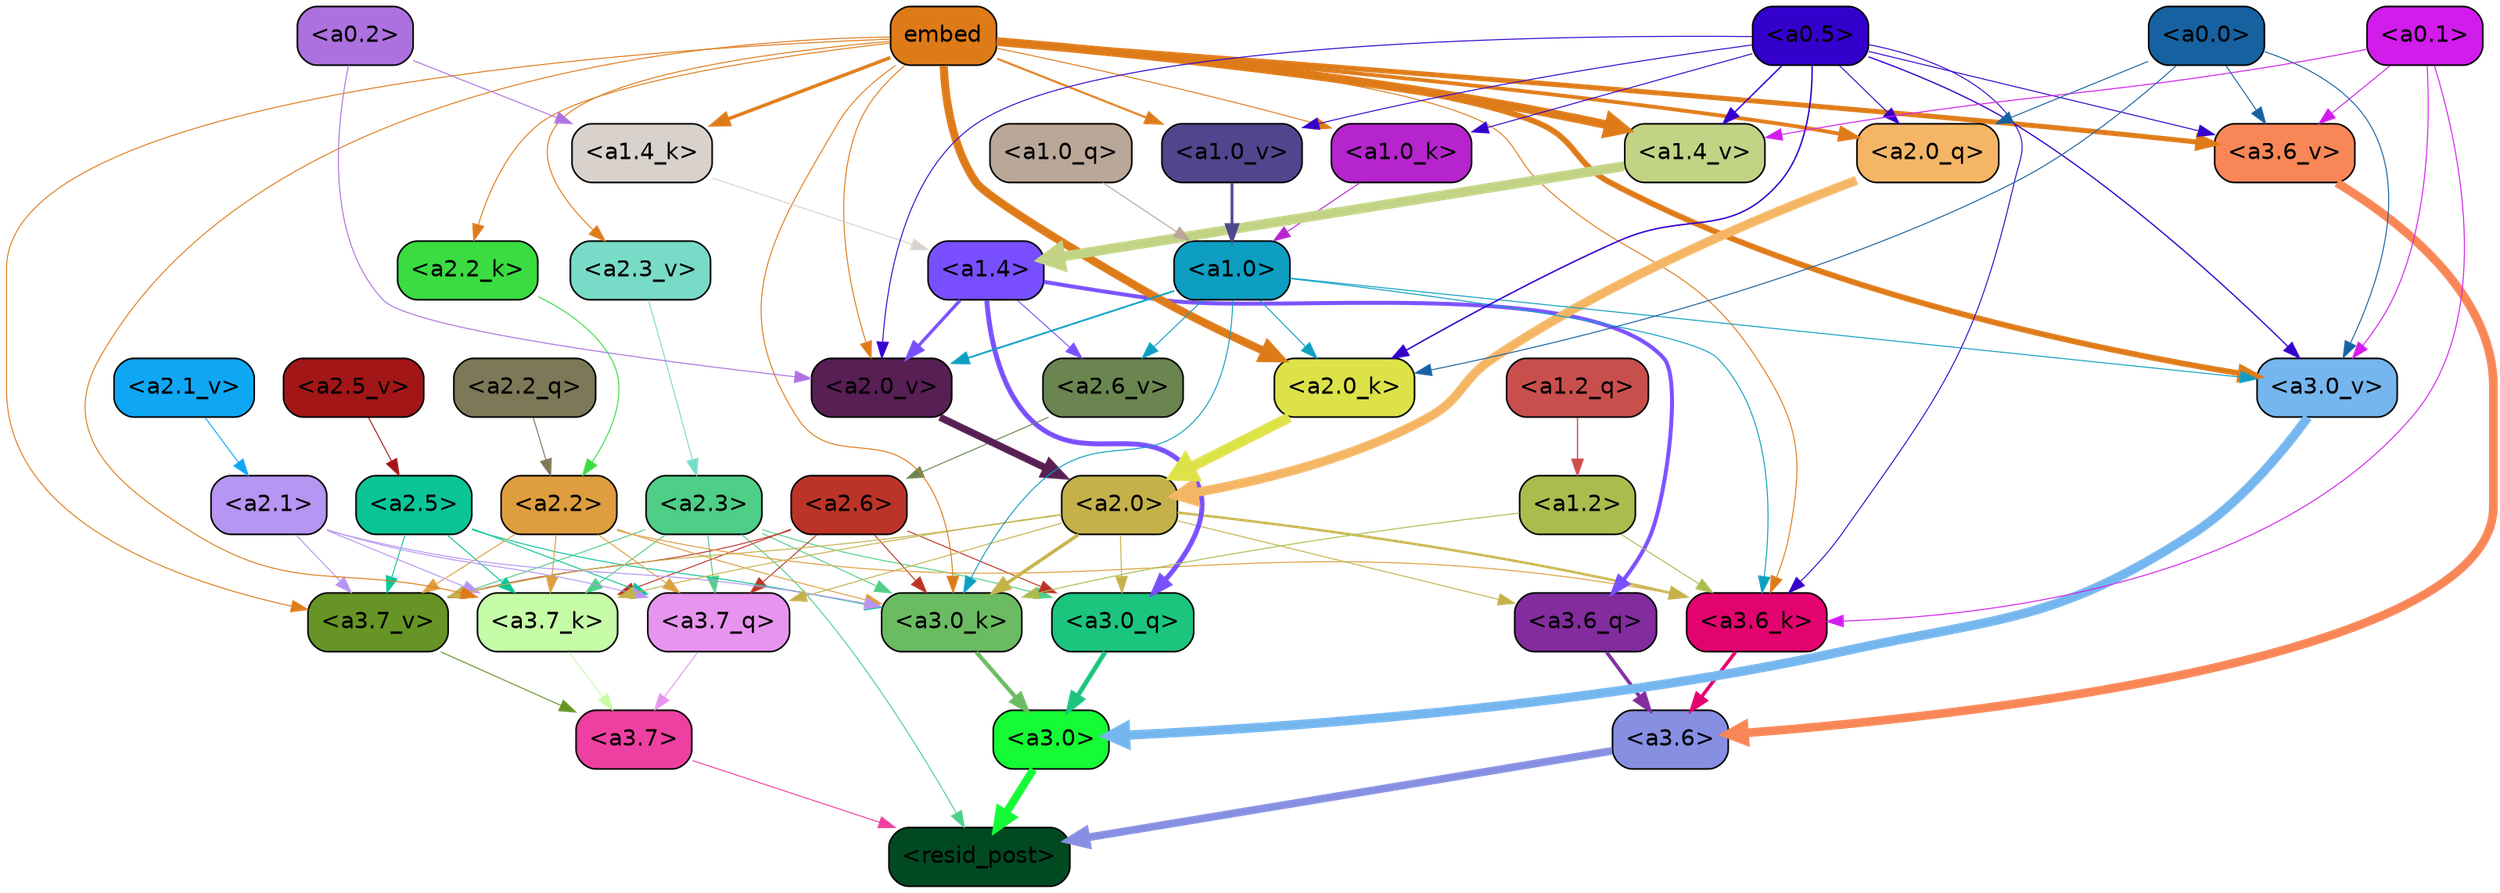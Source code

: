 strict digraph "" {
	graph [bgcolor=transparent,
		layout=dot,
		overlap=false,
		splines=true
	];
	"<a3.7>"	[color=black,
		fillcolor="#ee40a1",
		fontname=Helvetica,
		shape=box,
		style="filled, rounded"];
	"<resid_post>"	[color=black,
		fillcolor="#014a21",
		fontname=Helvetica,
		shape=box,
		style="filled, rounded"];
	"<a3.7>" -> "<resid_post>"	[color="#ee40a1",
		penwidth=0.6];
	"<a3.6>"	[color=black,
		fillcolor="#868fe2",
		fontname=Helvetica,
		shape=box,
		style="filled, rounded"];
	"<a3.6>" -> "<resid_post>"	[color="#868fe2",
		penwidth=4.7534414529800415];
	"<a3.0>"	[color=black,
		fillcolor="#15fb35",
		fontname=Helvetica,
		shape=box,
		style="filled, rounded"];
	"<a3.0>" -> "<resid_post>"	[color="#15fb35",
		penwidth=4.898576855659485];
	"<a2.3>"	[color=black,
		fillcolor="#4fce88",
		fontname=Helvetica,
		shape=box,
		style="filled, rounded"];
	"<a2.3>" -> "<resid_post>"	[color="#4fce88",
		penwidth=0.6];
	"<a3.7_q>"	[color=black,
		fillcolor="#e794ee",
		fontname=Helvetica,
		shape=box,
		style="filled, rounded"];
	"<a2.3>" -> "<a3.7_q>"	[color="#4fce88",
		penwidth=0.6];
	"<a3.0_q>"	[color=black,
		fillcolor="#1bc57e",
		fontname=Helvetica,
		shape=box,
		style="filled, rounded"];
	"<a2.3>" -> "<a3.0_q>"	[color="#4fce88",
		penwidth=0.6];
	"<a3.7_k>"	[color=black,
		fillcolor="#c6fba8",
		fontname=Helvetica,
		shape=box,
		style="filled, rounded"];
	"<a2.3>" -> "<a3.7_k>"	[color="#4fce88",
		penwidth=0.6];
	"<a3.0_k>"	[color=black,
		fillcolor="#6bbb62",
		fontname=Helvetica,
		shape=box,
		style="filled, rounded"];
	"<a2.3>" -> "<a3.0_k>"	[color="#4fce88",
		penwidth=0.6];
	"<a3.7_v>"	[color=black,
		fillcolor="#679426",
		fontname=Helvetica,
		shape=box,
		style="filled, rounded"];
	"<a2.3>" -> "<a3.7_v>"	[color="#4fce88",
		penwidth=0.6];
	"<a3.7_q>" -> "<a3.7>"	[color="#e794ee",
		penwidth=0.6];
	"<a3.6_q>"	[color=black,
		fillcolor="#822c9e",
		fontname=Helvetica,
		shape=box,
		style="filled, rounded"];
	"<a3.6_q>" -> "<a3.6>"	[color="#822c9e",
		penwidth=2.160832464694977];
	"<a3.0_q>" -> "<a3.0>"	[color="#1bc57e",
		penwidth=2.870753765106201];
	"<a3.7_k>" -> "<a3.7>"	[color="#c6fba8",
		penwidth=0.6];
	"<a3.6_k>"	[color=black,
		fillcolor="#e3036e",
		fontname=Helvetica,
		shape=box,
		style="filled, rounded"];
	"<a3.6_k>" -> "<a3.6>"	[color="#e3036e",
		penwidth=2.13908451795578];
	"<a3.0_k>" -> "<a3.0>"	[color="#6bbb62",
		penwidth=2.520303964614868];
	"<a3.7_v>" -> "<a3.7>"	[color="#679426",
		penwidth=0.6];
	"<a3.6_v>"	[color=black,
		fillcolor="#f88657",
		fontname=Helvetica,
		shape=box,
		style="filled, rounded"];
	"<a3.6_v>" -> "<a3.6>"	[color="#f88657",
		penwidth=5.297133803367615];
	"<a3.0_v>"	[color=black,
		fillcolor="#75b6ee",
		fontname=Helvetica,
		shape=box,
		style="filled, rounded"];
	"<a3.0_v>" -> "<a3.0>"	[color="#75b6ee",
		penwidth=5.680712580680847];
	"<a2.6>"	[color=black,
		fillcolor="#bc3427",
		fontname=Helvetica,
		shape=box,
		style="filled, rounded"];
	"<a2.6>" -> "<a3.7_q>"	[color="#bc3427",
		penwidth=0.6];
	"<a2.6>" -> "<a3.0_q>"	[color="#bc3427",
		penwidth=0.6];
	"<a2.6>" -> "<a3.7_k>"	[color="#bc3427",
		penwidth=0.6];
	"<a2.6>" -> "<a3.0_k>"	[color="#bc3427",
		penwidth=0.6];
	"<a2.6>" -> "<a3.7_v>"	[color="#bc3427",
		penwidth=0.6];
	"<a2.5>"	[color=black,
		fillcolor="#0bc497",
		fontname=Helvetica,
		shape=box,
		style="filled, rounded"];
	"<a2.5>" -> "<a3.7_q>"	[color="#0bc497",
		penwidth=0.6];
	"<a2.5>" -> "<a3.7_k>"	[color="#0bc497",
		penwidth=0.6];
	"<a2.5>" -> "<a3.0_k>"	[color="#0bc497",
		penwidth=0.6];
	"<a2.5>" -> "<a3.7_v>"	[color="#0bc497",
		penwidth=0.6];
	"<a2.2>"	[color=black,
		fillcolor="#de9d3e",
		fontname=Helvetica,
		shape=box,
		style="filled, rounded"];
	"<a2.2>" -> "<a3.7_q>"	[color="#de9d3e",
		penwidth=0.6];
	"<a2.2>" -> "<a3.7_k>"	[color="#de9d3e",
		penwidth=0.6];
	"<a2.2>" -> "<a3.6_k>"	[color="#de9d3e",
		penwidth=0.6];
	"<a2.2>" -> "<a3.0_k>"	[color="#de9d3e",
		penwidth=0.6];
	"<a2.2>" -> "<a3.7_v>"	[color="#de9d3e",
		penwidth=0.6];
	"<a2.1>"	[color=black,
		fillcolor="#b795f2",
		fontname=Helvetica,
		shape=box,
		style="filled, rounded"];
	"<a2.1>" -> "<a3.7_q>"	[color="#b795f2",
		penwidth=0.6];
	"<a2.1>" -> "<a3.7_k>"	[color="#b795f2",
		penwidth=0.6];
	"<a2.1>" -> "<a3.0_k>"	[color="#b795f2",
		penwidth=0.6];
	"<a2.1>" -> "<a3.7_v>"	[color="#b795f2",
		penwidth=0.6];
	"<a2.0>"	[color=black,
		fillcolor="#c4b14a",
		fontname=Helvetica,
		shape=box,
		style="filled, rounded"];
	"<a2.0>" -> "<a3.7_q>"	[color="#c4b14a",
		penwidth=0.6];
	"<a2.0>" -> "<a3.6_q>"	[color="#c4b14a",
		penwidth=0.6];
	"<a2.0>" -> "<a3.0_q>"	[color="#c4b14a",
		penwidth=0.6];
	"<a2.0>" -> "<a3.7_k>"	[color="#c4b14a",
		penwidth=0.6];
	"<a2.0>" -> "<a3.6_k>"	[color="#c4b14a",
		penwidth=1.4807794839143753];
	"<a2.0>" -> "<a3.0_k>"	[color="#c4b14a",
		penwidth=2.095262974500656];
	"<a2.0>" -> "<a3.7_v>"	[color="#c4b14a",
		penwidth=0.6];
	"<a1.4>"	[color=black,
		fillcolor="#794fff",
		fontname=Helvetica,
		shape=box,
		style="filled, rounded"];
	"<a1.4>" -> "<a3.6_q>"	[color="#794fff",
		penwidth=2.425799250602722];
	"<a1.4>" -> "<a3.0_q>"	[color="#794fff",
		penwidth=3.0341034531593323];
	"<a2.6_v>"	[color=black,
		fillcolor="#6a8550",
		fontname=Helvetica,
		shape=box,
		style="filled, rounded"];
	"<a1.4>" -> "<a2.6_v>"	[color="#794fff",
		penwidth=0.6];
	"<a2.0_v>"	[color=black,
		fillcolor="#571f53",
		fontname=Helvetica,
		shape=box,
		style="filled, rounded"];
	"<a1.4>" -> "<a2.0_v>"	[color="#794fff",
		penwidth=2.007302835583687];
	embed	[color=black,
		fillcolor="#de7b19",
		fontname=Helvetica,
		shape=box,
		style="filled, rounded"];
	embed -> "<a3.7_k>"	[color="#de7b19",
		penwidth=0.6];
	embed -> "<a3.6_k>"	[color="#de7b19",
		penwidth=0.6];
	embed -> "<a3.0_k>"	[color="#de7b19",
		penwidth=0.6];
	embed -> "<a3.7_v>"	[color="#de7b19",
		penwidth=0.6];
	embed -> "<a3.6_v>"	[color="#de7b19",
		penwidth=3.067279100418091];
	embed -> "<a3.0_v>"	[color="#de7b19",
		penwidth=3.5202720761299133];
	"<a2.0_q>"	[color=black,
		fillcolor="#f4b665",
		fontname=Helvetica,
		shape=box,
		style="filled, rounded"];
	embed -> "<a2.0_q>"	[color="#de7b19",
		penwidth=2.339468687772751];
	"<a2.2_k>"	[color=black,
		fillcolor="#3adc41",
		fontname=Helvetica,
		shape=box,
		style="filled, rounded"];
	embed -> "<a2.2_k>"	[color="#de7b19",
		penwidth=0.6];
	"<a2.0_k>"	[color=black,
		fillcolor="#dde249",
		fontname=Helvetica,
		shape=box,
		style="filled, rounded"];
	embed -> "<a2.0_k>"	[color="#de7b19",
		penwidth=4.9759310483932495];
	"<a2.3_v>"	[color=black,
		fillcolor="#78dbc8",
		fontname=Helvetica,
		shape=box,
		style="filled, rounded"];
	embed -> "<a2.3_v>"	[color="#de7b19",
		penwidth=0.6];
	embed -> "<a2.0_v>"	[color="#de7b19",
		penwidth=0.6];
	"<a1.4_k>"	[color=black,
		fillcolor="#d9d2cc",
		fontname=Helvetica,
		shape=box,
		style="filled, rounded"];
	embed -> "<a1.4_k>"	[color="#de7b19",
		penwidth=2.0715588331222534];
	"<a1.0_k>"	[color=black,
		fillcolor="#b624ce",
		fontname=Helvetica,
		shape=box,
		style="filled, rounded"];
	embed -> "<a1.0_k>"	[color="#de7b19",
		penwidth=0.6];
	"<a1.4_v>"	[color=black,
		fillcolor="#c2d385",
		fontname=Helvetica,
		shape=box,
		style="filled, rounded"];
	embed -> "<a1.4_v>"	[color="#de7b19",
		penwidth=5.3763720989227295];
	"<a1.0_v>"	[color=black,
		fillcolor="#4f468d",
		fontname=Helvetica,
		shape=box,
		style="filled, rounded"];
	embed -> "<a1.0_v>"	[color="#de7b19",
		penwidth=1.232791244983673];
	"<a1.2>"	[color=black,
		fillcolor="#abbc4f",
		fontname=Helvetica,
		shape=box,
		style="filled, rounded"];
	"<a1.2>" -> "<a3.6_k>"	[color="#abbc4f",
		penwidth=0.6];
	"<a1.2>" -> "<a3.0_k>"	[color="#abbc4f",
		penwidth=0.6];
	"<a1.0>"	[color=black,
		fillcolor="#0d9ec2",
		fontname=Helvetica,
		shape=box,
		style="filled, rounded"];
	"<a1.0>" -> "<a3.6_k>"	[color="#0d9ec2",
		penwidth=0.6];
	"<a1.0>" -> "<a3.0_k>"	[color="#0d9ec2",
		penwidth=0.6];
	"<a1.0>" -> "<a3.0_v>"	[color="#0d9ec2",
		penwidth=0.6];
	"<a1.0>" -> "<a2.0_k>"	[color="#0d9ec2",
		penwidth=0.6];
	"<a1.0>" -> "<a2.6_v>"	[color="#0d9ec2",
		penwidth=0.6];
	"<a1.0>" -> "<a2.0_v>"	[color="#0d9ec2",
		penwidth=1.0943371653556824];
	"<a0.5>"	[color=black,
		fillcolor="#3401cc",
		fontname=Helvetica,
		shape=box,
		style="filled, rounded"];
	"<a0.5>" -> "<a3.6_k>"	[color="#3401cc",
		penwidth=0.6];
	"<a0.5>" -> "<a3.6_v>"	[color="#3401cc",
		penwidth=0.6];
	"<a0.5>" -> "<a3.0_v>"	[color="#3401cc",
		penwidth=0.764040544629097];
	"<a0.5>" -> "<a2.0_q>"	[color="#3401cc",
		penwidth=0.6];
	"<a0.5>" -> "<a2.0_k>"	[color="#3401cc",
		penwidth=0.8956001400947571];
	"<a0.5>" -> "<a2.0_v>"	[color="#3401cc",
		penwidth=0.6];
	"<a0.5>" -> "<a1.0_k>"	[color="#3401cc",
		penwidth=0.6];
	"<a0.5>" -> "<a1.4_v>"	[color="#3401cc",
		penwidth=0.8774083852767944];
	"<a0.5>" -> "<a1.0_v>"	[color="#3401cc",
		penwidth=0.6];
	"<a0.1>"	[color=black,
		fillcolor="#d21cec",
		fontname=Helvetica,
		shape=box,
		style="filled, rounded"];
	"<a0.1>" -> "<a3.6_k>"	[color="#d21cec",
		penwidth=0.6];
	"<a0.1>" -> "<a3.6_v>"	[color="#d21cec",
		penwidth=0.6];
	"<a0.1>" -> "<a3.0_v>"	[color="#d21cec",
		penwidth=0.6];
	"<a0.1>" -> "<a1.4_v>"	[color="#d21cec",
		penwidth=0.6];
	"<a0.0>"	[color=black,
		fillcolor="#1661a0",
		fontname=Helvetica,
		shape=box,
		style="filled, rounded"];
	"<a0.0>" -> "<a3.6_v>"	[color="#1661a0",
		penwidth=0.6];
	"<a0.0>" -> "<a3.0_v>"	[color="#1661a0",
		penwidth=0.6];
	"<a0.0>" -> "<a2.0_q>"	[color="#1661a0",
		penwidth=0.6];
	"<a0.0>" -> "<a2.0_k>"	[color="#1661a0",
		penwidth=0.6];
	"<a2.2_q>"	[color=black,
		fillcolor="#7d7857",
		fontname=Helvetica,
		shape=box,
		style="filled, rounded"];
	"<a2.2_q>" -> "<a2.2>"	[color="#7d7857",
		penwidth=0.6];
	"<a2.0_q>" -> "<a2.0>"	[color="#f4b665",
		penwidth=5.606565475463867];
	"<a2.2_k>" -> "<a2.2>"	[color="#3adc41",
		penwidth=0.6];
	"<a2.0_k>" -> "<a2.0>"	[color="#dde249",
		penwidth=6.344284534454346];
	"<a2.6_v>" -> "<a2.6>"	[color="#6a8550",
		penwidth=0.6];
	"<a2.5_v>"	[color=black,
		fillcolor="#a31618",
		fontname=Helvetica,
		shape=box,
		style="filled, rounded"];
	"<a2.5_v>" -> "<a2.5>"	[color="#a31618",
		penwidth=0.6];
	"<a2.3_v>" -> "<a2.3>"	[color="#78dbc8",
		penwidth=0.6];
	"<a2.1_v>"	[color=black,
		fillcolor="#0fa7f4",
		fontname=Helvetica,
		shape=box,
		style="filled, rounded"];
	"<a2.1_v>" -> "<a2.1>"	[color="#0fa7f4",
		penwidth=0.6];
	"<a2.0_v>" -> "<a2.0>"	[color="#571f53",
		penwidth=4.422677040100098];
	"<a0.2>"	[color=black,
		fillcolor="#ac71df",
		fontname=Helvetica,
		shape=box,
		style="filled, rounded"];
	"<a0.2>" -> "<a2.0_v>"	[color="#ac71df",
		penwidth=0.6];
	"<a0.2>" -> "<a1.4_k>"	[color="#ac71df",
		penwidth=0.6];
	"<a1.2_q>"	[color=black,
		fillcolor="#c94f4d",
		fontname=Helvetica,
		shape=box,
		style="filled, rounded"];
	"<a1.2_q>" -> "<a1.2>"	[color="#c94f4d",
		penwidth=0.7570515871047974];
	"<a1.0_q>"	[color=black,
		fillcolor="#b9a798",
		fontname=Helvetica,
		shape=box,
		style="filled, rounded"];
	"<a1.0_q>" -> "<a1.0>"	[color="#b9a798",
		penwidth=0.6];
	"<a1.4_k>" -> "<a1.4>"	[color="#d9d2cc",
		penwidth=0.6];
	"<a1.0_k>" -> "<a1.0>"	[color="#b624ce",
		penwidth=0.6];
	"<a1.4_v>" -> "<a1.4>"	[color="#c2d385",
		penwidth=6.0194467306137085];
	"<a1.0_v>" -> "<a1.0>"	[color="#4f468d",
		penwidth=1.738280937075615];
}
